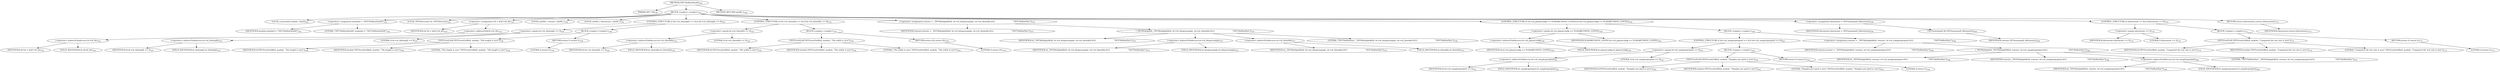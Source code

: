 digraph "TIFFTileRowSize64" {  
"29599" [label = <(METHOD,TIFFTileRowSize64)<SUB>140</SUB>> ]
"29600" [label = <(PARAM,TIFF *tif)<SUB>140</SUB>> ]
"29601" [label = <(BLOCK,&lt;empty&gt;,&lt;empty&gt;)<SUB>141</SUB>> ]
"29602" [label = <(LOCAL,constchar[] module: char[])<SUB>142</SUB>> ]
"29603" [label = <(&lt;operator&gt;.assignment,module[] = &quot;TIFFTileRowSize64&quot;)<SUB>142</SUB>> ]
"29604" [label = <(IDENTIFIER,module,module[] = &quot;TIFFTileRowSize64&quot;)<SUB>142</SUB>> ]
"29605" [label = <(LITERAL,&quot;TIFFTileRowSize64&quot;,module[] = &quot;TIFFTileRowSize64&quot;)<SUB>142</SUB>> ]
"29606" [label = <(LOCAL,TIFFDirectory* td: TIFFDirectory)<SUB>143</SUB>> ]
"29607" [label = <(&lt;operator&gt;.assignment,*td = &amp;tif-&gt;tif_dir)<SUB>143</SUB>> ]
"29608" [label = <(IDENTIFIER,td,*td = &amp;tif-&gt;tif_dir)<SUB>143</SUB>> ]
"29609" [label = <(&lt;operator&gt;.addressOf,&amp;tif-&gt;tif_dir)<SUB>143</SUB>> ]
"29610" [label = <(&lt;operator&gt;.indirectFieldAccess,tif-&gt;tif_dir)<SUB>143</SUB>> ]
"29611" [label = <(IDENTIFIER,tif,*td = &amp;tif-&gt;tif_dir)<SUB>143</SUB>> ]
"29612" [label = <(FIELD_IDENTIFIER,tif_dir,tif_dir)<SUB>143</SUB>> ]
"29613" [label = <(LOCAL,uint64_t rowsize: uint64_t)<SUB>144</SUB>> ]
"29614" [label = <(LOCAL,uint64_t tilerowsize: uint64_t)<SUB>145</SUB>> ]
"29615" [label = <(CONTROL_STRUCTURE,if (td-&gt;td_tilelength == 0),if (td-&gt;td_tilelength == 0))<SUB>147</SUB>> ]
"29616" [label = <(&lt;operator&gt;.equals,td-&gt;td_tilelength == 0)<SUB>147</SUB>> ]
"29617" [label = <(&lt;operator&gt;.indirectFieldAccess,td-&gt;td_tilelength)<SUB>147</SUB>> ]
"29618" [label = <(IDENTIFIER,td,td-&gt;td_tilelength == 0)<SUB>147</SUB>> ]
"29619" [label = <(FIELD_IDENTIFIER,td_tilelength,td_tilelength)<SUB>147</SUB>> ]
"29620" [label = <(LITERAL,0,td-&gt;td_tilelength == 0)<SUB>147</SUB>> ]
"29621" [label = <(BLOCK,&lt;empty&gt;,&lt;empty&gt;)<SUB>148</SUB>> ]
"29622" [label = <(TIFFErrorExtR,TIFFErrorExtR(tif, module, &quot;Tile length is zero&quot;))<SUB>149</SUB>> ]
"29623" [label = <(IDENTIFIER,tif,TIFFErrorExtR(tif, module, &quot;Tile length is zero&quot;))<SUB>149</SUB>> ]
"29624" [label = <(IDENTIFIER,module,TIFFErrorExtR(tif, module, &quot;Tile length is zero&quot;))<SUB>149</SUB>> ]
"29625" [label = <(LITERAL,&quot;Tile length is zero&quot;,TIFFErrorExtR(tif, module, &quot;Tile length is zero&quot;))<SUB>149</SUB>> ]
"29626" [label = <(RETURN,return 0;,return 0;)<SUB>150</SUB>> ]
"29627" [label = <(LITERAL,0,return 0;)<SUB>150</SUB>> ]
"29628" [label = <(CONTROL_STRUCTURE,if (td-&gt;td_tilewidth == 0),if (td-&gt;td_tilewidth == 0))<SUB>152</SUB>> ]
"29629" [label = <(&lt;operator&gt;.equals,td-&gt;td_tilewidth == 0)<SUB>152</SUB>> ]
"29630" [label = <(&lt;operator&gt;.indirectFieldAccess,td-&gt;td_tilewidth)<SUB>152</SUB>> ]
"29631" [label = <(IDENTIFIER,td,td-&gt;td_tilewidth == 0)<SUB>152</SUB>> ]
"29632" [label = <(FIELD_IDENTIFIER,td_tilewidth,td_tilewidth)<SUB>152</SUB>> ]
"29633" [label = <(LITERAL,0,td-&gt;td_tilewidth == 0)<SUB>152</SUB>> ]
"29634" [label = <(BLOCK,&lt;empty&gt;,&lt;empty&gt;)<SUB>153</SUB>> ]
"29635" [label = <(TIFFErrorExtR,TIFFErrorExtR(tif, module, &quot;Tile width is zero&quot;))<SUB>154</SUB>> ]
"29636" [label = <(IDENTIFIER,tif,TIFFErrorExtR(tif, module, &quot;Tile width is zero&quot;))<SUB>154</SUB>> ]
"29637" [label = <(IDENTIFIER,module,TIFFErrorExtR(tif, module, &quot;Tile width is zero&quot;))<SUB>154</SUB>> ]
"29638" [label = <(LITERAL,&quot;Tile width is zero&quot;,TIFFErrorExtR(tif, module, &quot;Tile width is zero&quot;))<SUB>154</SUB>> ]
"29639" [label = <(RETURN,return (0);,return (0);)<SUB>155</SUB>> ]
"29640" [label = <(LITERAL,0,return (0);)<SUB>155</SUB>> ]
"29641" [label = <(&lt;operator&gt;.assignment,rowsize = _TIFFMultiply64(tif, td-&gt;td_bitspersample, td-&gt;td_tilewidth,\012                              &quot;TIFFTileRowSize&quot;))<SUB>157</SUB>> ]
"29642" [label = <(IDENTIFIER,rowsize,rowsize = _TIFFMultiply64(tif, td-&gt;td_bitspersample, td-&gt;td_tilewidth,\012                              &quot;TIFFTileRowSize&quot;))<SUB>157</SUB>> ]
"29643" [label = <(_TIFFMultiply64,_TIFFMultiply64(tif, td-&gt;td_bitspersample, td-&gt;td_tilewidth,\012                              &quot;TIFFTileRowSize&quot;))<SUB>157</SUB>> ]
"29644" [label = <(IDENTIFIER,tif,_TIFFMultiply64(tif, td-&gt;td_bitspersample, td-&gt;td_tilewidth,\012                              &quot;TIFFTileRowSize&quot;))<SUB>157</SUB>> ]
"29645" [label = <(&lt;operator&gt;.indirectFieldAccess,td-&gt;td_bitspersample)<SUB>157</SUB>> ]
"29646" [label = <(IDENTIFIER,td,_TIFFMultiply64(tif, td-&gt;td_bitspersample, td-&gt;td_tilewidth,\012                              &quot;TIFFTileRowSize&quot;))<SUB>157</SUB>> ]
"29647" [label = <(FIELD_IDENTIFIER,td_bitspersample,td_bitspersample)<SUB>157</SUB>> ]
"29648" [label = <(&lt;operator&gt;.indirectFieldAccess,td-&gt;td_tilewidth)<SUB>157</SUB>> ]
"29649" [label = <(IDENTIFIER,td,_TIFFMultiply64(tif, td-&gt;td_bitspersample, td-&gt;td_tilewidth,\012                              &quot;TIFFTileRowSize&quot;))<SUB>157</SUB>> ]
"29650" [label = <(FIELD_IDENTIFIER,td_tilewidth,td_tilewidth)<SUB>157</SUB>> ]
"29651" [label = <(LITERAL,&quot;TIFFTileRowSize&quot;,_TIFFMultiply64(tif, td-&gt;td_bitspersample, td-&gt;td_tilewidth,\012                              &quot;TIFFTileRowSize&quot;))<SUB>158</SUB>> ]
"29652" [label = <(CONTROL_STRUCTURE,if (td-&gt;td_planarconfig == PLANARCONFIG_CONTIG),if (td-&gt;td_planarconfig == PLANARCONFIG_CONTIG))<SUB>159</SUB>> ]
"29653" [label = <(&lt;operator&gt;.equals,td-&gt;td_planarconfig == PLANARCONFIG_CONTIG)<SUB>159</SUB>> ]
"29654" [label = <(&lt;operator&gt;.indirectFieldAccess,td-&gt;td_planarconfig)<SUB>159</SUB>> ]
"29655" [label = <(IDENTIFIER,td,td-&gt;td_planarconfig == PLANARCONFIG_CONTIG)<SUB>159</SUB>> ]
"29656" [label = <(FIELD_IDENTIFIER,td_planarconfig,td_planarconfig)<SUB>159</SUB>> ]
"29657" [label = <(IDENTIFIER,PLANARCONFIG_CONTIG,td-&gt;td_planarconfig == PLANARCONFIG_CONTIG)<SUB>159</SUB>> ]
"29658" [label = <(BLOCK,&lt;empty&gt;,&lt;empty&gt;)<SUB>160</SUB>> ]
"29659" [label = <(CONTROL_STRUCTURE,if (td-&gt;td_samplesperpixel == 0),if (td-&gt;td_samplesperpixel == 0))<SUB>161</SUB>> ]
"29660" [label = <(&lt;operator&gt;.equals,td-&gt;td_samplesperpixel == 0)<SUB>161</SUB>> ]
"29661" [label = <(&lt;operator&gt;.indirectFieldAccess,td-&gt;td_samplesperpixel)<SUB>161</SUB>> ]
"29662" [label = <(IDENTIFIER,td,td-&gt;td_samplesperpixel == 0)<SUB>161</SUB>> ]
"29663" [label = <(FIELD_IDENTIFIER,td_samplesperpixel,td_samplesperpixel)<SUB>161</SUB>> ]
"29664" [label = <(LITERAL,0,td-&gt;td_samplesperpixel == 0)<SUB>161</SUB>> ]
"29665" [label = <(BLOCK,&lt;empty&gt;,&lt;empty&gt;)<SUB>162</SUB>> ]
"29666" [label = <(TIFFErrorExtR,TIFFErrorExtR(tif, module, &quot;Samples per pixel is zero&quot;))<SUB>163</SUB>> ]
"29667" [label = <(IDENTIFIER,tif,TIFFErrorExtR(tif, module, &quot;Samples per pixel is zero&quot;))<SUB>163</SUB>> ]
"29668" [label = <(IDENTIFIER,module,TIFFErrorExtR(tif, module, &quot;Samples per pixel is zero&quot;))<SUB>163</SUB>> ]
"29669" [label = <(LITERAL,&quot;Samples per pixel is zero&quot;,TIFFErrorExtR(tif, module, &quot;Samples per pixel is zero&quot;))<SUB>163</SUB>> ]
"29670" [label = <(RETURN,return 0;,return 0;)<SUB>164</SUB>> ]
"29671" [label = <(LITERAL,0,return 0;)<SUB>164</SUB>> ]
"29672" [label = <(&lt;operator&gt;.assignment,rowsize = _TIFFMultiply64(tif, rowsize, td-&gt;td_samplesperpixel,\012                                  &quot;TIFFTileRowSize&quot;))<SUB>166</SUB>> ]
"29673" [label = <(IDENTIFIER,rowsize,rowsize = _TIFFMultiply64(tif, rowsize, td-&gt;td_samplesperpixel,\012                                  &quot;TIFFTileRowSize&quot;))<SUB>166</SUB>> ]
"29674" [label = <(_TIFFMultiply64,_TIFFMultiply64(tif, rowsize, td-&gt;td_samplesperpixel,\012                                  &quot;TIFFTileRowSize&quot;))<SUB>166</SUB>> ]
"29675" [label = <(IDENTIFIER,tif,_TIFFMultiply64(tif, rowsize, td-&gt;td_samplesperpixel,\012                                  &quot;TIFFTileRowSize&quot;))<SUB>166</SUB>> ]
"29676" [label = <(IDENTIFIER,rowsize,_TIFFMultiply64(tif, rowsize, td-&gt;td_samplesperpixel,\012                                  &quot;TIFFTileRowSize&quot;))<SUB>166</SUB>> ]
"29677" [label = <(&lt;operator&gt;.indirectFieldAccess,td-&gt;td_samplesperpixel)<SUB>166</SUB>> ]
"29678" [label = <(IDENTIFIER,td,_TIFFMultiply64(tif, rowsize, td-&gt;td_samplesperpixel,\012                                  &quot;TIFFTileRowSize&quot;))<SUB>166</SUB>> ]
"29679" [label = <(FIELD_IDENTIFIER,td_samplesperpixel,td_samplesperpixel)<SUB>166</SUB>> ]
"29680" [label = <(LITERAL,&quot;TIFFTileRowSize&quot;,_TIFFMultiply64(tif, rowsize, td-&gt;td_samplesperpixel,\012                                  &quot;TIFFTileRowSize&quot;))<SUB>167</SUB>> ]
"29681" [label = <(&lt;operator&gt;.assignment,tilerowsize = TIFFhowmany8_64(rowsize))<SUB>169</SUB>> ]
"29682" [label = <(IDENTIFIER,tilerowsize,tilerowsize = TIFFhowmany8_64(rowsize))<SUB>169</SUB>> ]
"29683" [label = <(TIFFhowmany8_64,TIFFhowmany8_64(rowsize))<SUB>169</SUB>> ]
"29684" [label = <(IDENTIFIER,rowsize,TIFFhowmany8_64(rowsize))<SUB>169</SUB>> ]
"29685" [label = <(CONTROL_STRUCTURE,if (tilerowsize == 0),if (tilerowsize == 0))<SUB>170</SUB>> ]
"29686" [label = <(&lt;operator&gt;.equals,tilerowsize == 0)<SUB>170</SUB>> ]
"29687" [label = <(IDENTIFIER,tilerowsize,tilerowsize == 0)<SUB>170</SUB>> ]
"29688" [label = <(LITERAL,0,tilerowsize == 0)<SUB>170</SUB>> ]
"29689" [label = <(BLOCK,&lt;empty&gt;,&lt;empty&gt;)<SUB>171</SUB>> ]
"29690" [label = <(TIFFErrorExtR,TIFFErrorExtR(tif, module, &quot;Computed tile row size is zero&quot;))<SUB>172</SUB>> ]
"29691" [label = <(IDENTIFIER,tif,TIFFErrorExtR(tif, module, &quot;Computed tile row size is zero&quot;))<SUB>172</SUB>> ]
"29692" [label = <(IDENTIFIER,module,TIFFErrorExtR(tif, module, &quot;Computed tile row size is zero&quot;))<SUB>172</SUB>> ]
"29693" [label = <(LITERAL,&quot;Computed tile row size is zero&quot;,TIFFErrorExtR(tif, module, &quot;Computed tile row size is zero&quot;))<SUB>172</SUB>> ]
"29694" [label = <(RETURN,return 0;,return 0;)<SUB>173</SUB>> ]
"29695" [label = <(LITERAL,0,return 0;)<SUB>173</SUB>> ]
"29696" [label = <(RETURN,return (tilerowsize);,return (tilerowsize);)<SUB>175</SUB>> ]
"29697" [label = <(IDENTIFIER,tilerowsize,return (tilerowsize);)<SUB>175</SUB>> ]
"29698" [label = <(METHOD_RETURN,uint64_t)<SUB>140</SUB>> ]
  "29599" -> "29600" 
  "29599" -> "29601" 
  "29599" -> "29698" 
  "29601" -> "29602" 
  "29601" -> "29603" 
  "29601" -> "29606" 
  "29601" -> "29607" 
  "29601" -> "29613" 
  "29601" -> "29614" 
  "29601" -> "29615" 
  "29601" -> "29628" 
  "29601" -> "29641" 
  "29601" -> "29652" 
  "29601" -> "29681" 
  "29601" -> "29685" 
  "29601" -> "29696" 
  "29603" -> "29604" 
  "29603" -> "29605" 
  "29607" -> "29608" 
  "29607" -> "29609" 
  "29609" -> "29610" 
  "29610" -> "29611" 
  "29610" -> "29612" 
  "29615" -> "29616" 
  "29615" -> "29621" 
  "29616" -> "29617" 
  "29616" -> "29620" 
  "29617" -> "29618" 
  "29617" -> "29619" 
  "29621" -> "29622" 
  "29621" -> "29626" 
  "29622" -> "29623" 
  "29622" -> "29624" 
  "29622" -> "29625" 
  "29626" -> "29627" 
  "29628" -> "29629" 
  "29628" -> "29634" 
  "29629" -> "29630" 
  "29629" -> "29633" 
  "29630" -> "29631" 
  "29630" -> "29632" 
  "29634" -> "29635" 
  "29634" -> "29639" 
  "29635" -> "29636" 
  "29635" -> "29637" 
  "29635" -> "29638" 
  "29639" -> "29640" 
  "29641" -> "29642" 
  "29641" -> "29643" 
  "29643" -> "29644" 
  "29643" -> "29645" 
  "29643" -> "29648" 
  "29643" -> "29651" 
  "29645" -> "29646" 
  "29645" -> "29647" 
  "29648" -> "29649" 
  "29648" -> "29650" 
  "29652" -> "29653" 
  "29652" -> "29658" 
  "29653" -> "29654" 
  "29653" -> "29657" 
  "29654" -> "29655" 
  "29654" -> "29656" 
  "29658" -> "29659" 
  "29658" -> "29672" 
  "29659" -> "29660" 
  "29659" -> "29665" 
  "29660" -> "29661" 
  "29660" -> "29664" 
  "29661" -> "29662" 
  "29661" -> "29663" 
  "29665" -> "29666" 
  "29665" -> "29670" 
  "29666" -> "29667" 
  "29666" -> "29668" 
  "29666" -> "29669" 
  "29670" -> "29671" 
  "29672" -> "29673" 
  "29672" -> "29674" 
  "29674" -> "29675" 
  "29674" -> "29676" 
  "29674" -> "29677" 
  "29674" -> "29680" 
  "29677" -> "29678" 
  "29677" -> "29679" 
  "29681" -> "29682" 
  "29681" -> "29683" 
  "29683" -> "29684" 
  "29685" -> "29686" 
  "29685" -> "29689" 
  "29686" -> "29687" 
  "29686" -> "29688" 
  "29689" -> "29690" 
  "29689" -> "29694" 
  "29690" -> "29691" 
  "29690" -> "29692" 
  "29690" -> "29693" 
  "29694" -> "29695" 
  "29696" -> "29697" 
}
